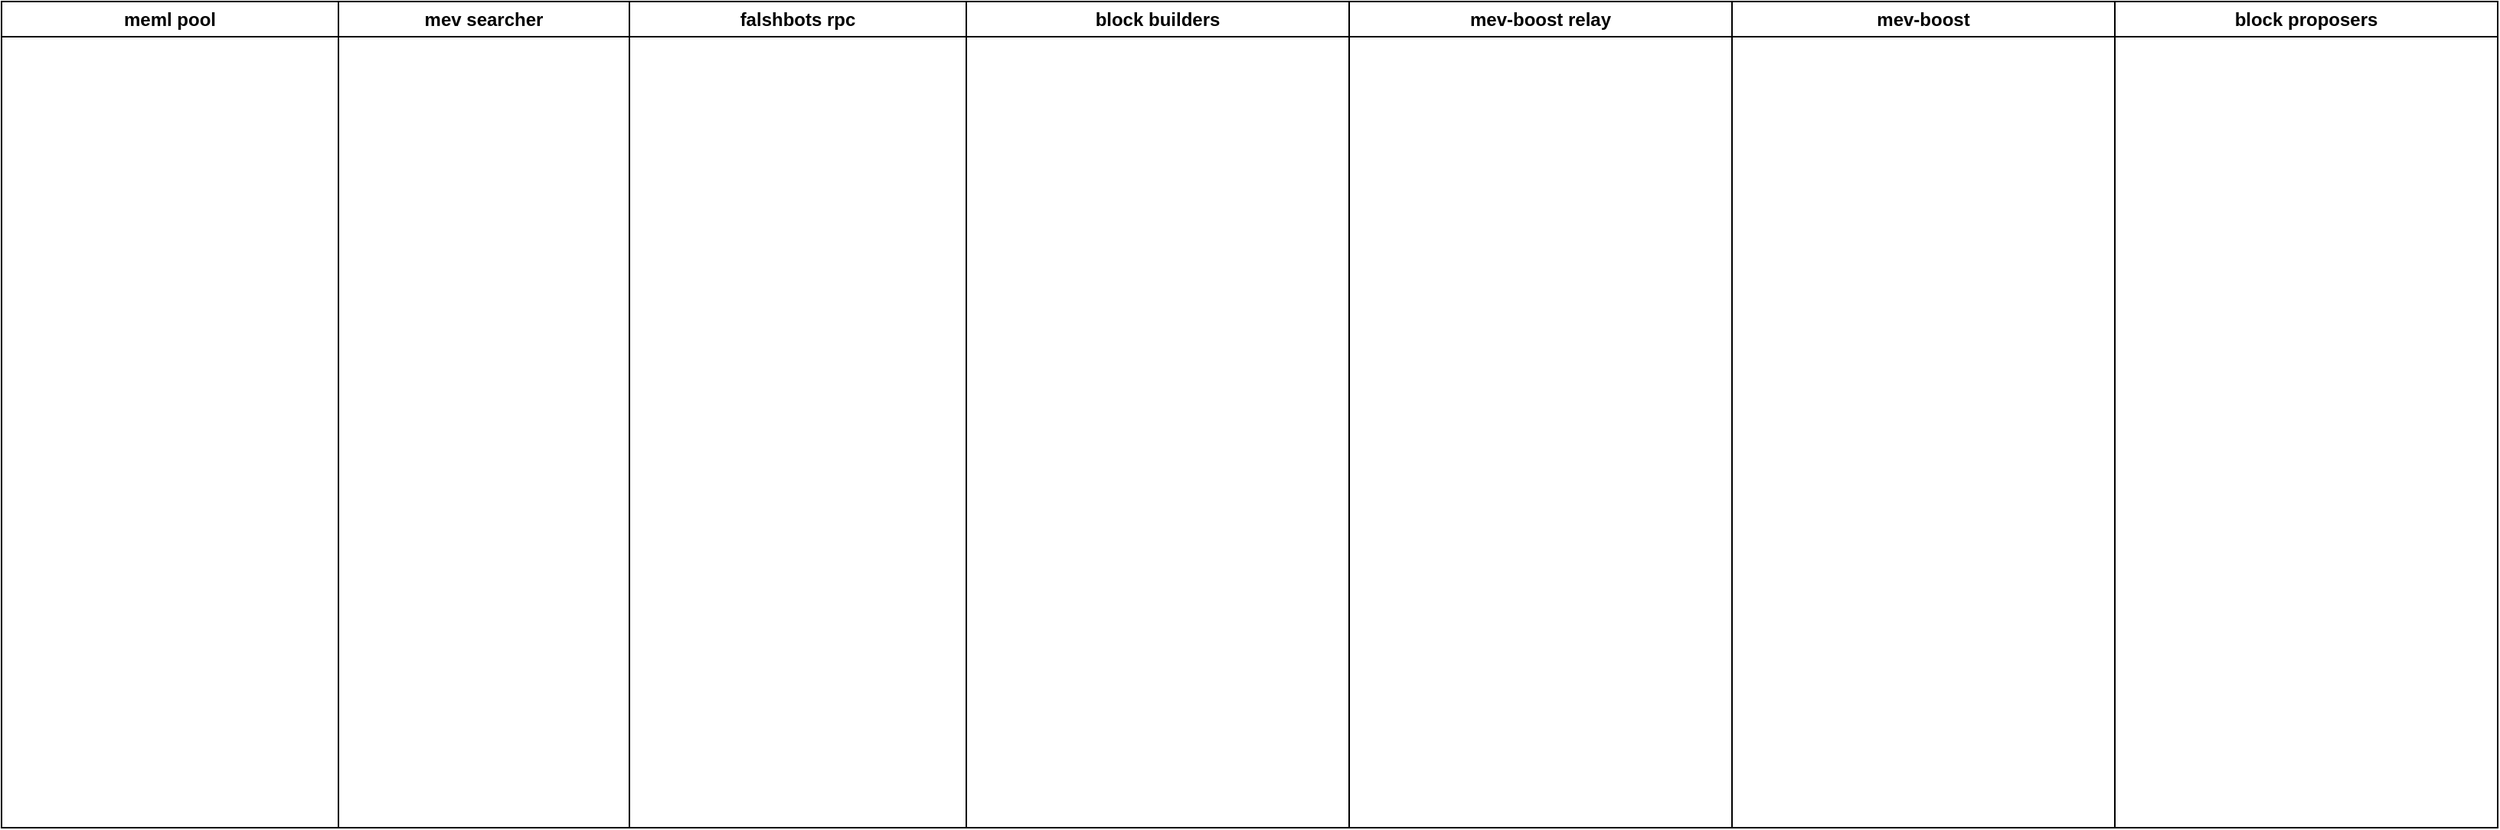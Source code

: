 <mxfile version="24.7.7">
  <diagram name="第 1 页" id="_-mdbE1ngt6PlIPa-gjI">
    <mxGraphModel dx="2901" dy="1132" grid="1" gridSize="10" guides="1" tooltips="1" connect="1" arrows="1" fold="1" page="1" pageScale="1" pageWidth="827" pageHeight="1169" math="0" shadow="0">
      <root>
        <mxCell id="0" />
        <mxCell id="1" parent="0" />
        <mxCell id="vn0OSaNbWMJ0jMEmTQWo-1" value="meml pool" style="swimlane;whiteSpace=wrap;html=1;startSize=23;" vertex="1" parent="1">
          <mxGeometry x="-440" y="210" width="220" height="540" as="geometry" />
        </mxCell>
        <mxCell id="vn0OSaNbWMJ0jMEmTQWo-2" value="mev searcher" style="swimlane;whiteSpace=wrap;html=1;" vertex="1" parent="1">
          <mxGeometry x="-220" y="210" width="190" height="540" as="geometry" />
        </mxCell>
        <mxCell id="vn0OSaNbWMJ0jMEmTQWo-3" value="falshbots rpc" style="swimlane;whiteSpace=wrap;html=1;" vertex="1" parent="1">
          <mxGeometry x="-30" y="210" width="220" height="540" as="geometry" />
        </mxCell>
        <mxCell id="vn0OSaNbWMJ0jMEmTQWo-4" value="block builders" style="swimlane;whiteSpace=wrap;html=1;startSize=23;" vertex="1" parent="1">
          <mxGeometry x="190" y="210" width="250" height="540" as="geometry" />
        </mxCell>
        <mxCell id="vn0OSaNbWMJ0jMEmTQWo-7" value="mev-boost relay" style="swimlane;whiteSpace=wrap;html=1;startSize=23;" vertex="1" parent="1">
          <mxGeometry x="440" y="210" width="250" height="540" as="geometry" />
        </mxCell>
        <mxCell id="vn0OSaNbWMJ0jMEmTQWo-8" value="mev-boost" style="swimlane;whiteSpace=wrap;html=1;startSize=23;" vertex="1" parent="1">
          <mxGeometry x="690" y="210" width="250" height="540" as="geometry" />
        </mxCell>
        <mxCell id="vn0OSaNbWMJ0jMEmTQWo-9" value="block proposers" style="swimlane;whiteSpace=wrap;html=1;startSize=23;" vertex="1" parent="1">
          <mxGeometry x="940" y="210" width="250" height="540" as="geometry" />
        </mxCell>
      </root>
    </mxGraphModel>
  </diagram>
</mxfile>
